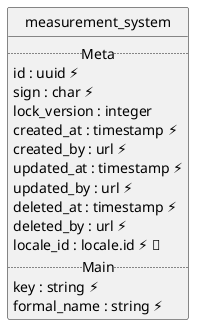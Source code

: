 @startuml uml
skinparam monochrome true
skinparam linetype ortho
hide circle

entity measurement_system {
  .. Meta ..
  id : uuid ⚡
  sign : char ⚡
  lock_version : integer
  created_at : timestamp ⚡
  created_by : url ⚡
  updated_at : timestamp ⚡
  updated_by : url ⚡
  deleted_at : timestamp ⚡
  deleted_by : url ⚡
  locale_id : locale.id ⚡ 🔑
  .. Main ..
  key : string ⚡
  formal_name : string ⚡
}

@enduml

